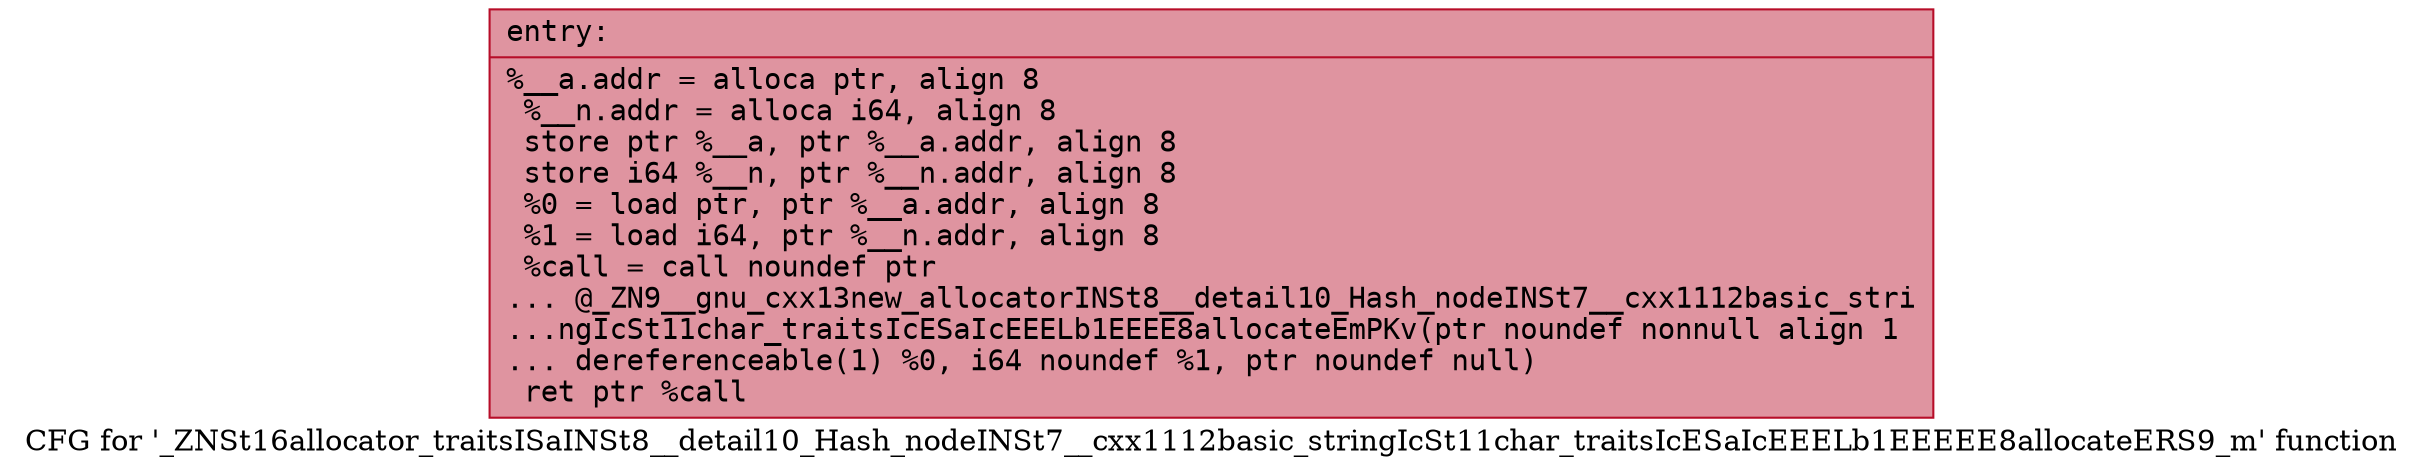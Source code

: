 digraph "CFG for '_ZNSt16allocator_traitsISaINSt8__detail10_Hash_nodeINSt7__cxx1112basic_stringIcSt11char_traitsIcESaIcEEELb1EEEEE8allocateERS9_m' function" {
	label="CFG for '_ZNSt16allocator_traitsISaINSt8__detail10_Hash_nodeINSt7__cxx1112basic_stringIcSt11char_traitsIcESaIcEEELb1EEEEE8allocateERS9_m' function";

	Node0x55c7e09f2ec0 [shape=record,color="#b70d28ff", style=filled, fillcolor="#b70d2870" fontname="Courier",label="{entry:\l|  %__a.addr = alloca ptr, align 8\l  %__n.addr = alloca i64, align 8\l  store ptr %__a, ptr %__a.addr, align 8\l  store i64 %__n, ptr %__n.addr, align 8\l  %0 = load ptr, ptr %__a.addr, align 8\l  %1 = load i64, ptr %__n.addr, align 8\l  %call = call noundef ptr\l... @_ZN9__gnu_cxx13new_allocatorINSt8__detail10_Hash_nodeINSt7__cxx1112basic_stri\l...ngIcSt11char_traitsIcESaIcEEELb1EEEE8allocateEmPKv(ptr noundef nonnull align 1\l... dereferenceable(1) %0, i64 noundef %1, ptr noundef null)\l  ret ptr %call\l}"];
}
